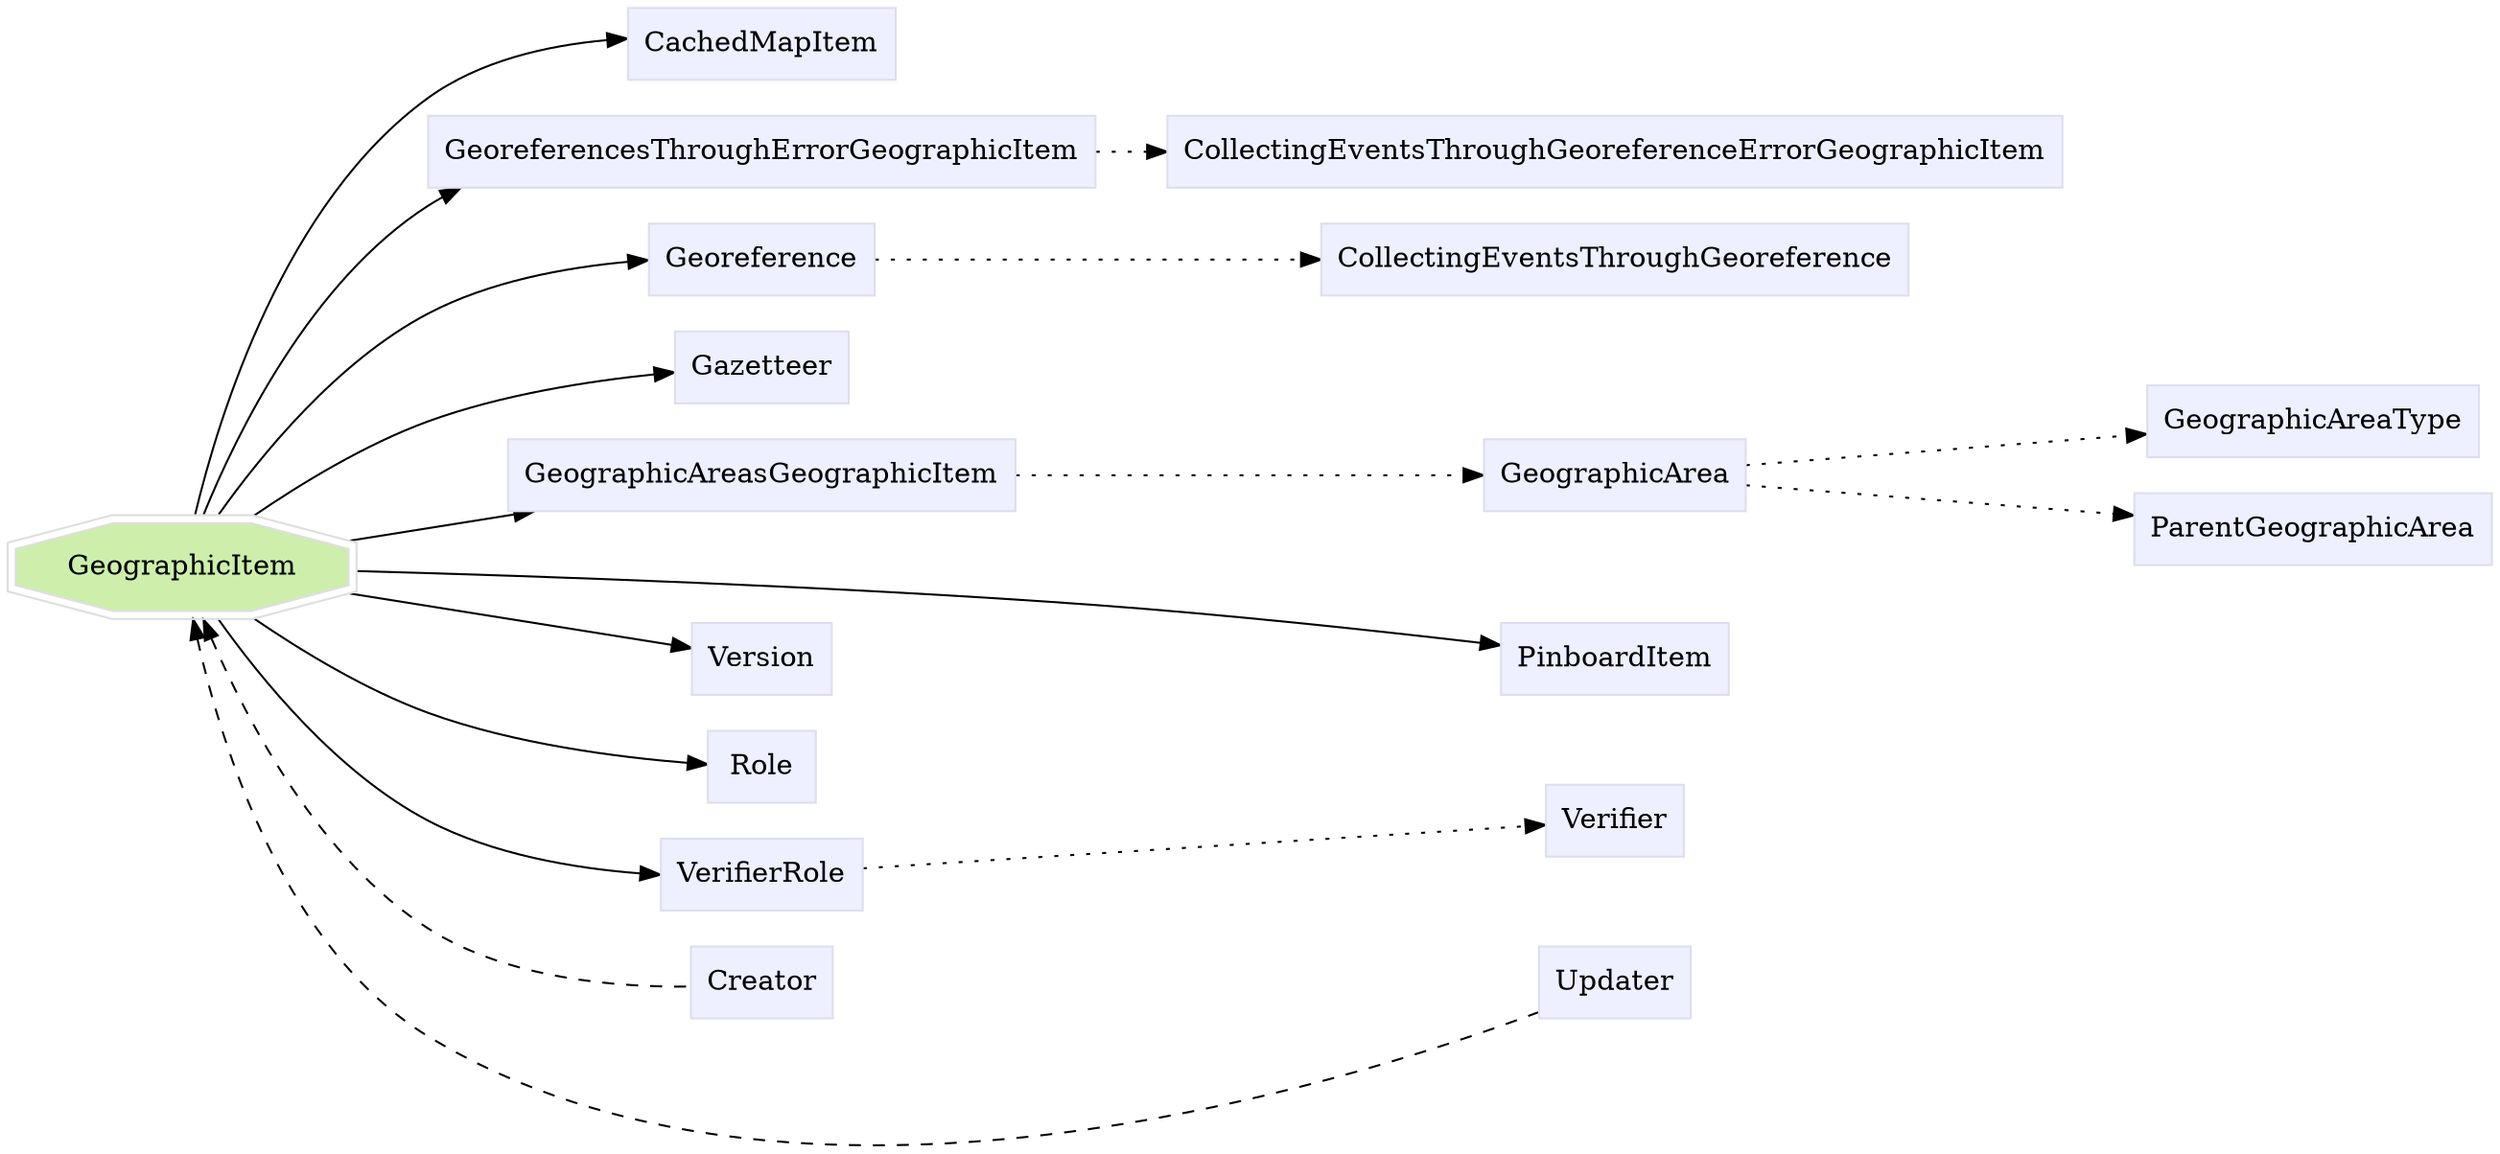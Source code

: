 digraph GeographicItem {
	graph [bb="0,0,1012.9,557.76",
		label="",
		outputorder=edgesfirst,
		rankdir=LR
	];
	node [label="\N"];
	subgraph annotator_cluster {
		graph [rank=min];
	}
	subgraph core {
	}
	subgraph supporting {
		GeographicItem	[color="#dedede",
			fillcolor="#cdefab",
			group=target,
			height=0.61111,
			href="/develop/Data/models.html#geographic-item",
			label=GeographicItem,
			pos="81.187,277.76",
			shape=doubleoctagon,
			style=filled,
			target=_top,
			width=2.2552];
		CachedMapItem	[color="#dddeee",
			fillcolor="#eeefff",
			group=supporting,
			height=0.5,
			href="/develop/Data/models.html#cached-map-item",
			label=CachedMapItem,
			pos="327.12,539.76",
			shape=box,
			style=filled,
			target=_top,
			width=1.4931];
		GeoreferencesThroughErrorGeographicItem	[color="#dddeee",
			fillcolor="#eeefff",
			group=supporting,
			height=0.5,
			href="/develop/Data/models.html#georeferences-through-error-geographic-item",
			label=GeoreferencesThroughErrorGeographicItem,
			pos="327.12,485.76",
			shape=box,
			style=filled,
			target=_top,
			width=3.5764];
		CollectingEventsThroughGeoreferenceErrorGeographicItem	[color="#dddeee",
			fillcolor="#eeefff",
			group=supporting,
			height=0.5,
			href="/develop/Data/models.html#collecting-events-through-georeference-error-geographic-item",
			label=CollectingEventsThroughGeoreferenceErrorGeographicItem,
			pos="664.5,485.76",
			shape=box,
			style=filled,
			target=_top,
			width=4.7951];
		Georeference	[color="#dddeee",
			fillcolor="#eeefff",
			group=supporting,
			height=0.5,
			href="/develop/Data/models.html#georeference",
			label=Georeference,
			pos="327.12,431.76",
			shape=box,
			style=filled,
			target=_top,
			width=1.2326];
		CollectingEventsThroughGeoreference	[color="#dddeee",
			fillcolor="#eeefff",
			group=supporting,
			height=0.5,
			href="/develop/Data/models.html#collecting-events-through-georeference",
			label=CollectingEventsThroughGeoreference,
			pos="664.5,431.76",
			shape=box,
			style=filled,
			target=_top,
			width=3.1701];
		Gazetteer	[color="#dddeee",
			fillcolor="#eeefff",
			group=supporting,
			height=0.5,
			href="/develop/Data/models.html#gazetteer",
			label=Gazetteer,
			pos="327.12,377.76",
			shape=box,
			style=filled,
			target=_top,
			width=0.94097];
		GeographicArea	[color="#dddeee",
			fillcolor="#eeefff",
			group=supporting,
			height=0.5,
			href="/develop/Data/models.html#geographic-area",
			label=GeographicArea,
			pos="664.5,323.76",
			shape=box,
			style=filled,
			target=_top,
			width=1.4618];
		GeographicAreaType	[color="#dddeee",
			fillcolor="#eeefff",
			group=supporting,
			height=0.5,
			href="/develop/Data/models.html#geographic-area-type",
			label=GeographicAreaType,
			pos="943,350.76",
			shape=box,
			style=filled,
			target=_top,
			width=1.8472];
		GeographicAreasGeographicItem	[color="#dddeee",
			fillcolor="#eeefff",
			group=supporting,
			height=0.5,
			href="/develop/Data/models.html#geographic-areas-geographic-item",
			label=GeographicAreasGeographicItem,
			pos="327.12,323.76",
			shape=box,
			style=filled,
			target=_top,
			width=2.7639];
		ParentGeographicArea	[color="#dddeee",
			fillcolor="#eeefff",
			group=supporting,
			height=0.5,
			href="/develop/Data/models.html#parent-geographic-area",
			label=ParentGeographicArea,
			pos="943,296.76",
			shape=box,
			style=filled,
			target=_top,
			width=1.941];
		PinboardItem	[color="#dddeee",
			fillcolor="#eeefff",
			group=supporting,
			height=0.5,
			href="/develop/Data/models.html#pinboard-item",
			label=PinboardItem,
			pos="664.5,231.76",
			shape=box,
			style=filled,
			target=_top,
			width=1.2535];
		Role	[color="#dddeee",
			fillcolor="#eeefff",
			group=supporting,
			height=0.5,
			href="/develop/Data/models.html#role",
			label=Role,
			pos="327.12,177.76",
			shape=box,
			style=filled,
			target=_top,
			width=0.75];
		VerifierRole	[color="#dddeee",
			fillcolor="#eeefff",
			group=supporting,
			height=0.5,
			href="/develop/Data/models.html#verifier-role",
			label=VerifierRole,
			pos="327.12,123.76",
			shape=box,
			style=filled,
			target=_top,
			width=1.1493];
		Verifier	[color="#dddeee",
			fillcolor="#eeefff",
			group=supporting,
			height=0.5,
			href="/develop/Data/models.html#verifier",
			label=Verifier,
			pos="664.5,150.76",
			shape=box,
			style=filled,
			target=_top,
			width=0.79514];
		Version	[color="#dddeee",
			fillcolor="#eeefff",
			group=supporting,
			height=0.5,
			href="/develop/Data/models.html#version",
			label=Version,
			pos="327.12,231.76",
			shape=box,
			style=filled,
			target=_top,
			width=0.79514];
		Creator	[color="#dddeee",
			fillcolor="#eeefff",
			group=supporting,
			height=0.5,
			href="/develop/Data/models.html#creator",
			label=Creator,
			pos="327.12,69.764",
			shape=box,
			style=filled,
			target=_top,
			width=0.78472];
		Updater	[color="#dddeee",
			fillcolor="#eeefff",
			group=supporting,
			height=0.5,
			href="/develop/Data/models.html#updater",
			label=Updater,
			pos="664.5,69.764",
			shape=box,
			style=filled,
			target=_top,
			width=0.82639];
	}
	GeographicItem -> CachedMapItem	[pos="e,272.89,538.95 86.414,299.98 96.612,347.15 127.18,457.52 198.37,512.76 216.29,526.67 239.72,533.83 261.61,537.39"];
	GeographicItem -> GeoreferencesThroughErrorGeographicItem	[pos="e,213.18,467.35 89.962,300.23 104.65,339.12 140.3,418.67 198.37,458.76 199.98,459.87 201.62,460.93 203.29,461.95"];
	GeographicItem -> Georeference	[pos="e,282.34,429.2 96.084,300.07 115.35,329 152.97,378.82 198.37,404.76 220.36,417.33 247.49,424.07 271.08,427.67"];
	GeographicItem -> Gazetteer	[pos="e,292.9,374.01 111.19,300.06 133.79,316.4 166.58,337.89 198.37,350.76 224.95,361.52 256.45,368.24 281.52,372.28"];
	GeographicItem -> GeographicAreasGeographicItem	[pos="e,228.06,305.27 152.74,291.07 172.75,294.84 195.03,299.04 216.76,303.14"];
	GeographicItem -> PinboardItem	[pos="e,619.06,238.57 162.86,275.49 238.64,272.92 355.11,267.86 455.87,258.76 507.5,254.1 566.03,246.26 607.76,240.22"];
	GeographicItem -> Role	[pos="e,299.64,180.6 111.19,255.46 133.79,239.12 166.58,217.63 198.37,204.76 227.44,193 262.39,186.07 288.38,182.18"];
	GeographicItem -> VerifierRole	[pos="e,285.29,125.98 96.084,255.46 115.35,226.53 152.97,176.71 198.37,150.76 221.31,137.66 249.84,130.89 274.12,127.4"];
	GeographicItem -> Version	[pos="e,298.01,237.07 152.74,264.46 196.42,256.22 250.87,245.96 286.97,239.15"];
	GeographicItem -> Creator	[dir=back,
		pos="s,89.962,255.3 94.106,244.69 110.79,203.32 145.17,133.49 198.37,96.764 228.32,76.094 270.93,70.729 298.56,69.603",
		style=dashed];
	GeographicItem -> Updater	[dir=back,
		pos="s,85.397,255.48 87.457,244.22 97.877,190.66 126.67,87.303 198.37,42.764 340.44,-45.475 556.41,26.423 634.25,57.353",
		style=dashed];
	GeoreferencesThroughErrorGeographicItem -> CollectingEventsThroughGeoreferenceErrorGeographicItem	[pos="e,491.58,485.76 456.35,485.76 464.21,485.76 472.18,485.76 480.21,485.76",
		style=dotted];
	Georeference -> CollectingEventsThroughGeoreference	[pos="e,550.02,431.76 371.97,431.76 414.25,431.76 480.28,431.76 538.8,431.76",
		style=dotted];
	GeographicArea -> GeographicAreaType	[pos="e,876.05,344.32 717.51,328.84 758.98,332.89 817.71,338.63 864.69,343.21",
		style=dotted];
	GeographicArea -> ParentGeographicArea	[pos="e,872.73,303.53 717.51,318.69 758.05,314.73 815.05,309.16 861.48,304.63",
		style=dotted];
	GeographicAreasGeographicItem -> GeographicArea	[pos="e,611.48,323.76 426.93,323.76 482.92,323.76 551.31,323.76 600.13,323.76",
		style=dotted];
	Role -> Verifier	[pos="e,635.43,153.02 354.44,175.64 413.12,170.92 554.95,159.5 624.17,153.93",
		style=invis];
	VerifierRole -> Verifier	[pos="e,635.63,148.52 368.91,127.05 433.99,132.29 560.48,142.47 624.45,147.62",
		style=dotted];
	Version -> PinboardItem	[pos="e,619.13,231.76 356.14,231.76 411.43,231.76 535.49,231.76 607.96,231.76",
		style=invis];
	Creator -> Updater	[pos="e,634.31,69.764 355.86,69.764 415.05,69.764 553.99,69.764 623.05,69.764",
		style=invis];
}
